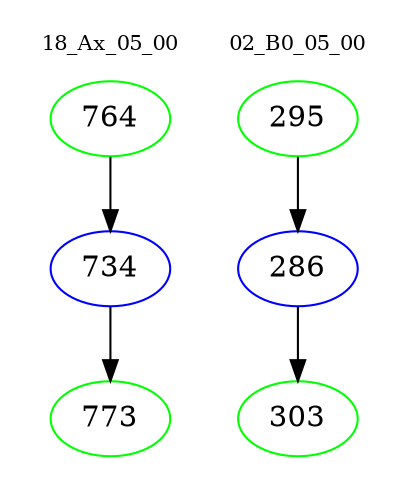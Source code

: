 digraph{
subgraph cluster_0 {
color = white
label = "18_Ax_05_00";
fontsize=10;
T0_764 [label="764", color="green"]
T0_764 -> T0_734 [color="black"]
T0_734 [label="734", color="blue"]
T0_734 -> T0_773 [color="black"]
T0_773 [label="773", color="green"]
}
subgraph cluster_1 {
color = white
label = "02_B0_05_00";
fontsize=10;
T1_295 [label="295", color="green"]
T1_295 -> T1_286 [color="black"]
T1_286 [label="286", color="blue"]
T1_286 -> T1_303 [color="black"]
T1_303 [label="303", color="green"]
}
}
